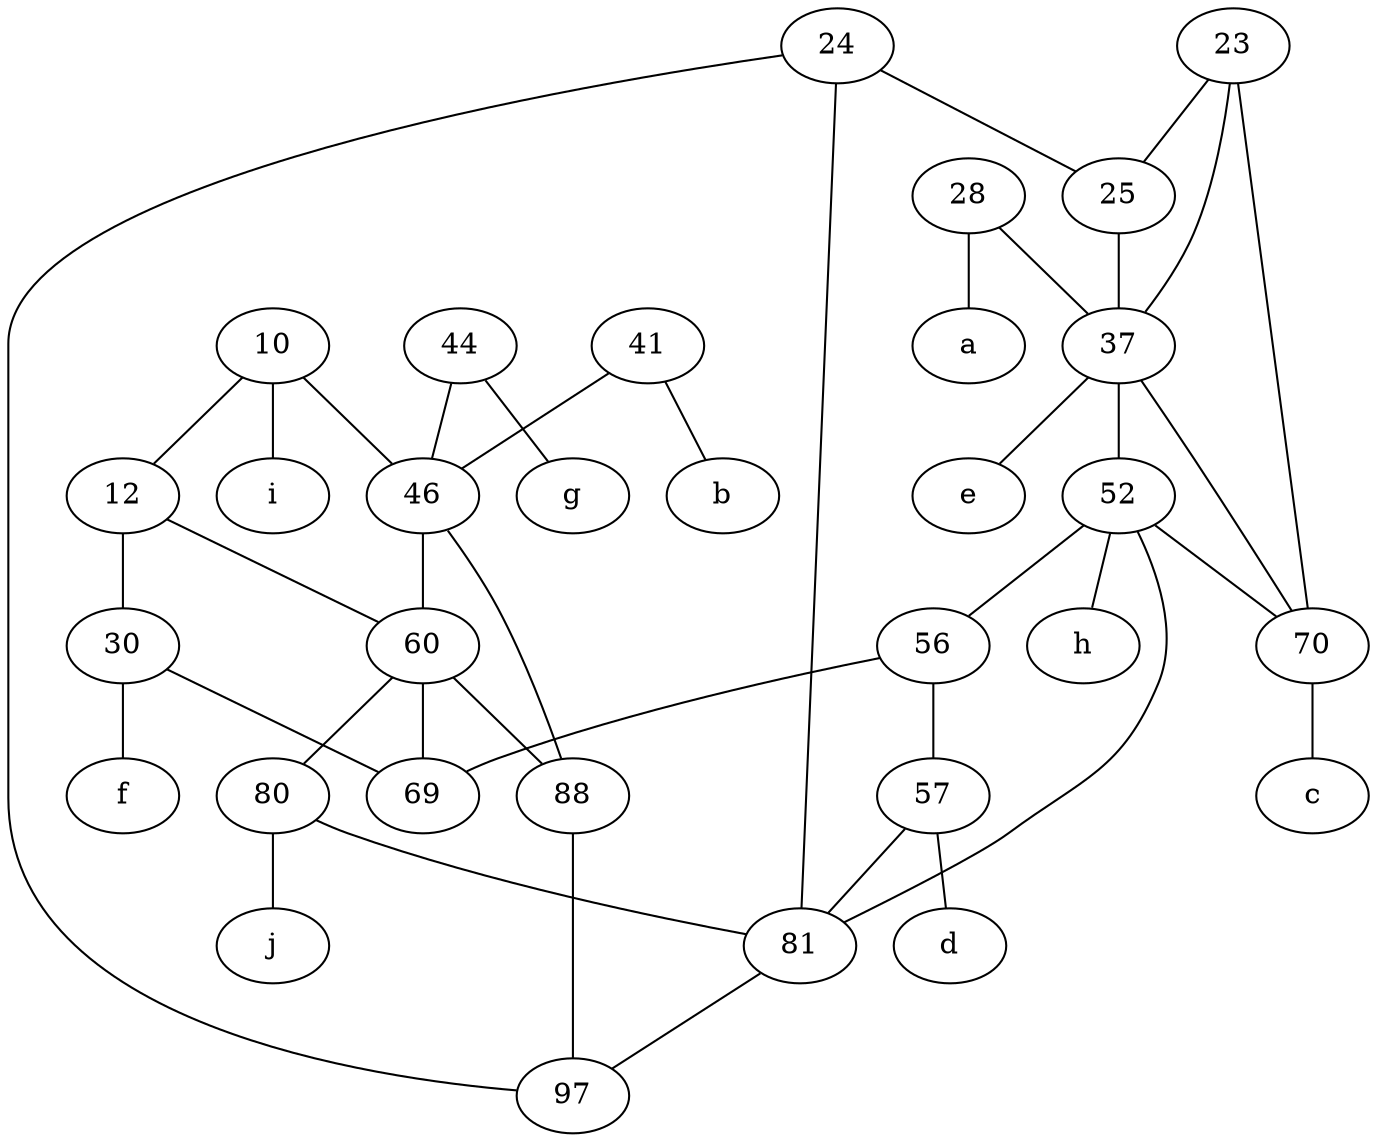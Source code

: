 graph {
	node [labelfontsize=50]
	g [pos="28.58,77.33!"]
	10 [pos="25.6,85.11667!"]
	12 [pos="23.98333,85.35!"]
	23 [pos="15.35,75.16667!"]
	24 [pos="17.68333,75.91667!"]
	25 [pos="15.86667,74.5!"]
	28 [pos="14.23333,76.4!"]
	i [pos="25.6,85.11667!"]
	30 [pos="23.35,85.33333!"]
	37 [pos="12.86667,74.88333!"]
	41 [pos="28.46667,77.03333!"]
	44 [pos="28.58,77.33!"]
	46 [pos="28.63576,77.22445!"]
	52 [pos="12.97623,77.60329!"]
	56 [pos="15.5,80.05!"]
	57 [pos="16.51667,80.61667!"]
	h [pos="12.97623,77.60329!"]
	60 [pos="21.23333,81.63333!"]
	69 [pos="20.66667,85.6!"]
	70 [pos="30.32667,76.40028!"]
	f [pos="23.35,85.33333!"]
	c [pos="30.32667,76.40028!"]
	e [pos="12.86667,74.88333!"]
	80 [pos="19.95,79.3!"]
	81 [pos="17.37528,78.47444!"]
	88 [pos="23.18333,75.76667!"]
	b [pos="28.46667,77.03333!"]
	97 [pos="19.88333,75.33333!"]
	j [pos="19.95,79.3!"]
	a [pos="14.23333,76.4!"]
	d [pos="16.51667,80.61667!"]
	60 -- 88
	56 -- 57
	10 -- 12
	28 -- a
	41 -- b
	44 -- 46
	30 -- f
	37 -- e
	41 -- 46
	60 -- 80
	28 -- 37
	52 -- h
	23 -- 70
	88 -- 97
	57 -- d
	70 -- c
	23 -- 37
	81 -- 97
	10 -- 46
	10 -- i
	46 -- 60
	80 -- 81
	37 -- 52
	24 -- 97
	57 -- 81
	23 -- 25
	25 -- 37
	80 -- j
	24 -- 25
	12 -- 30
	60 -- 69
	52 -- 70
	52 -- 56
	52 -- 81
	24 -- 81
	56 -- 69
	37 -- 70
	30 -- 69
	44 -- g
	12 -- 60
	46 -- 88
}
